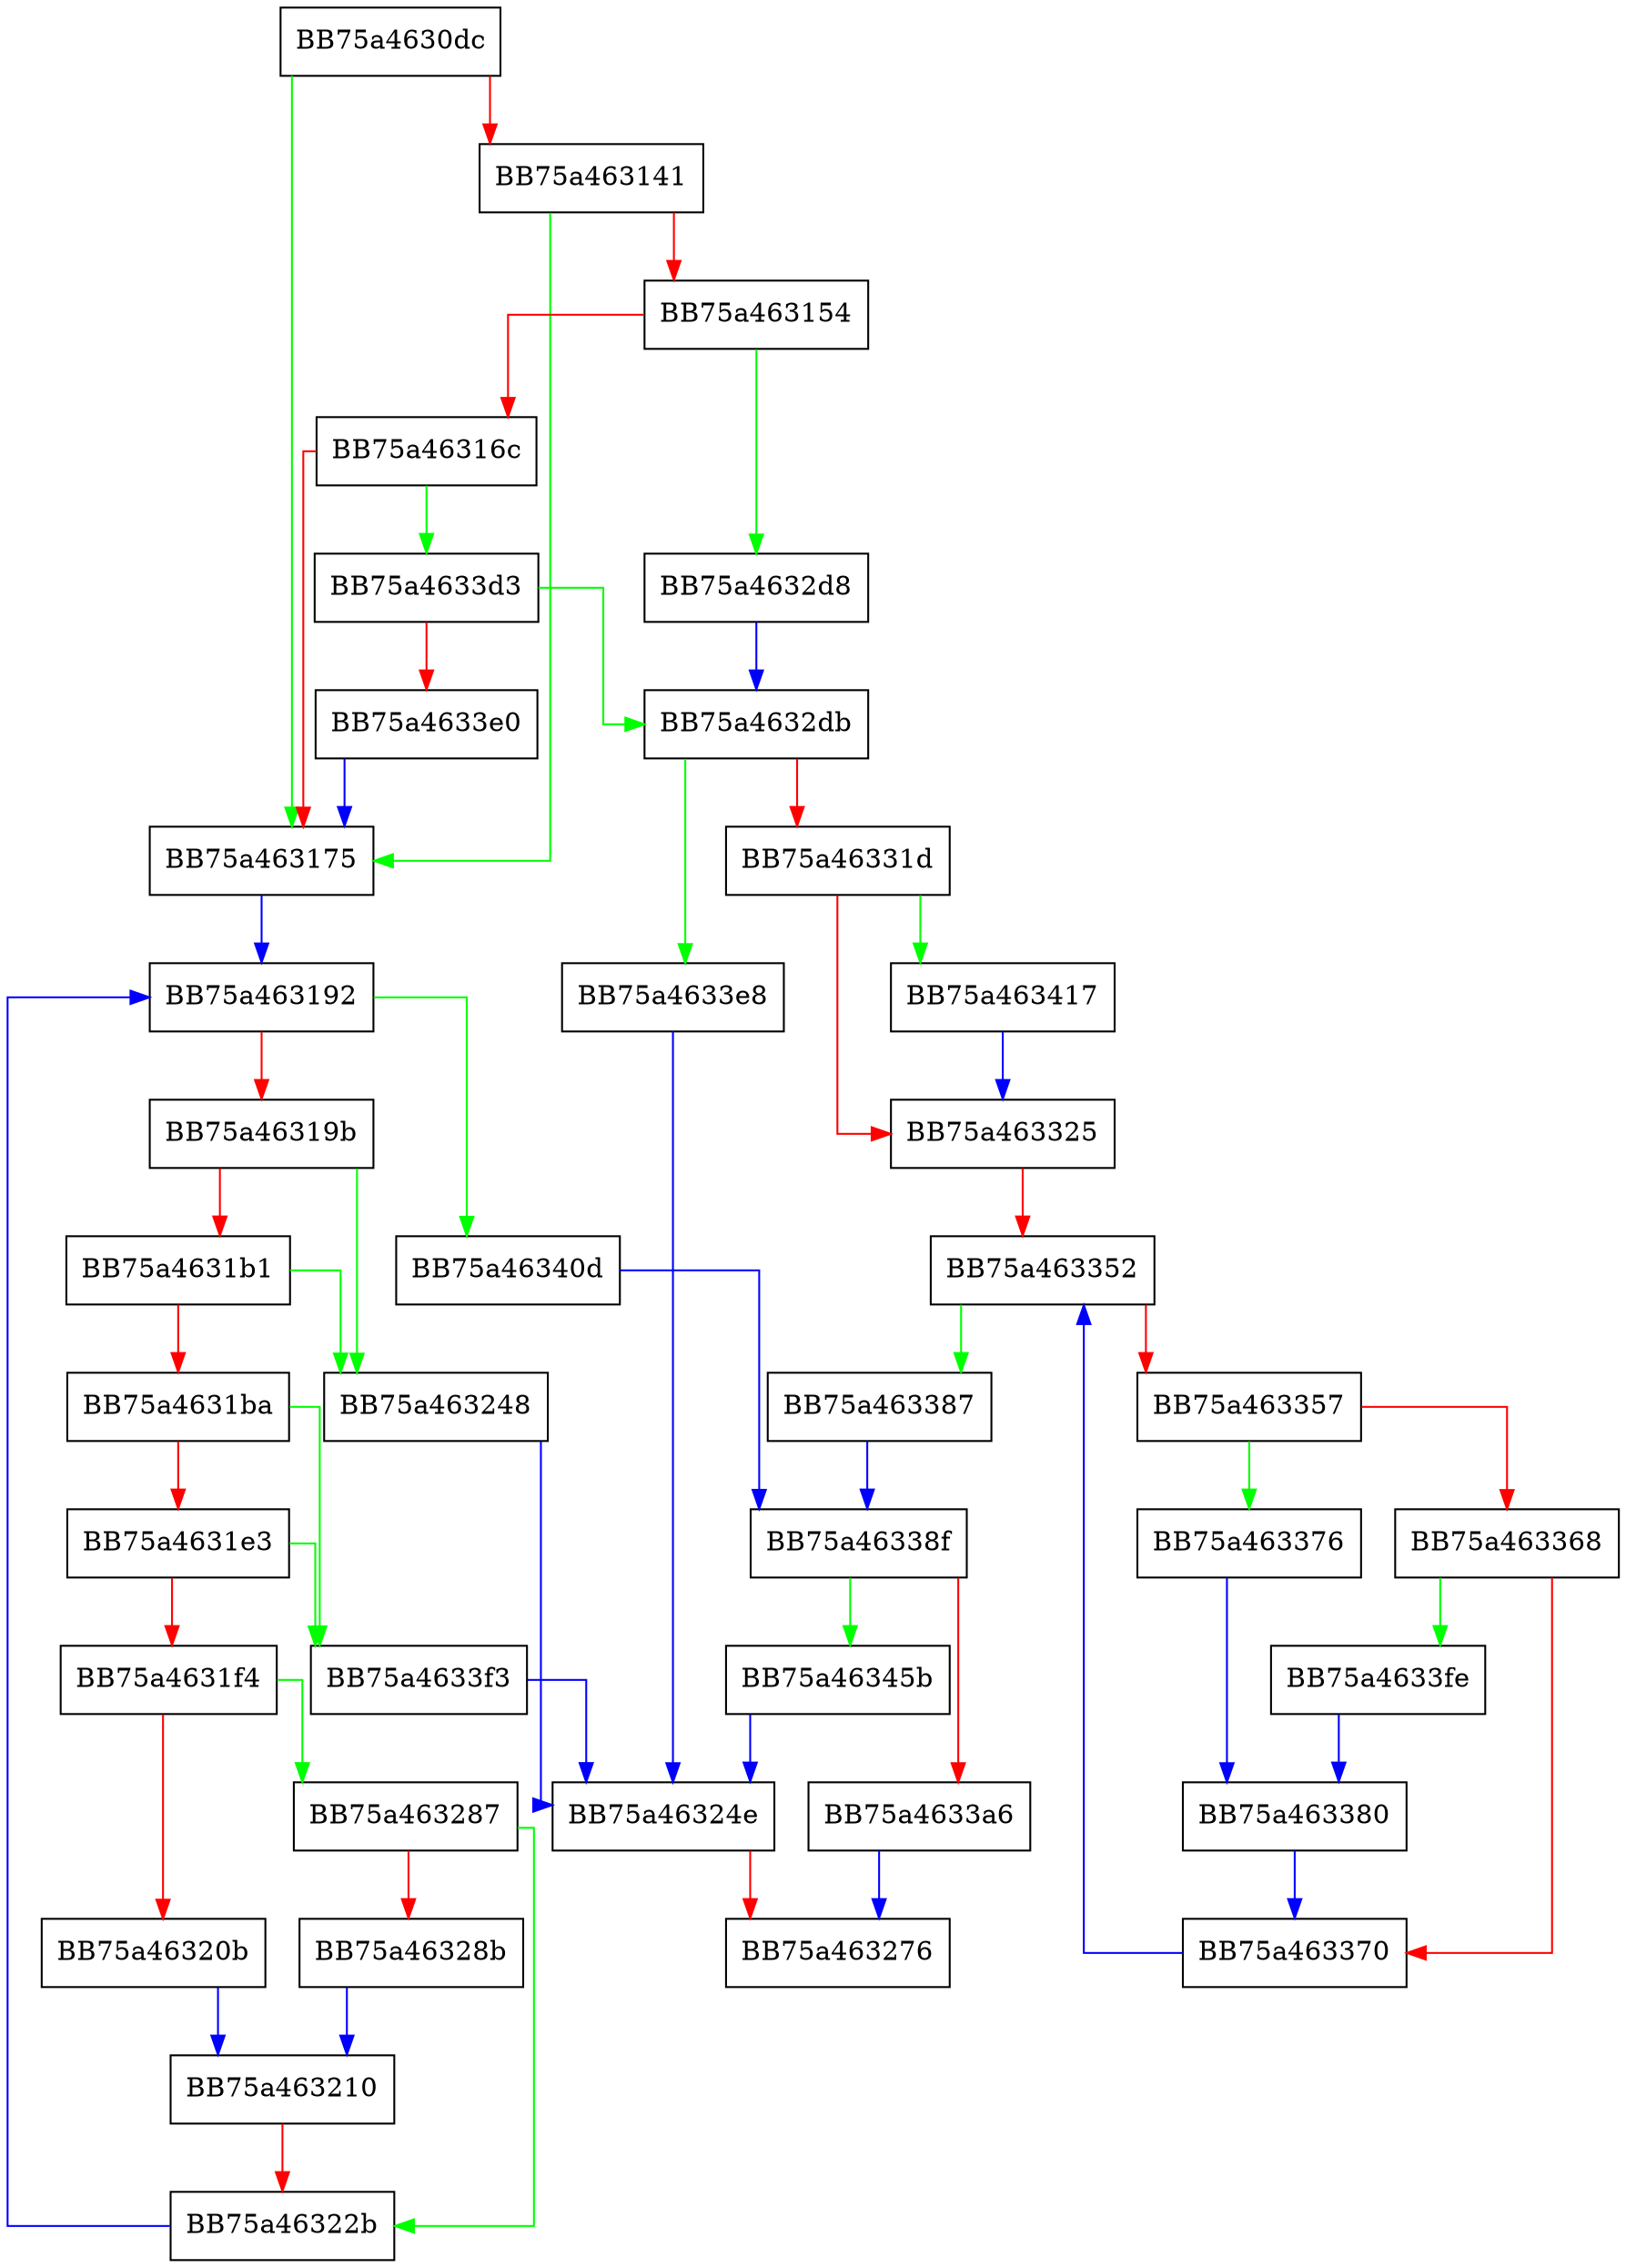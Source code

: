 digraph defragmentPage {
  node [shape="box"];
  graph [splines=ortho];
  BB75a4630dc -> BB75a463175 [color="green"];
  BB75a4630dc -> BB75a463141 [color="red"];
  BB75a463141 -> BB75a463175 [color="green"];
  BB75a463141 -> BB75a463154 [color="red"];
  BB75a463154 -> BB75a4632d8 [color="green"];
  BB75a463154 -> BB75a46316c [color="red"];
  BB75a46316c -> BB75a4633d3 [color="green"];
  BB75a46316c -> BB75a463175 [color="red"];
  BB75a463175 -> BB75a463192 [color="blue"];
  BB75a463192 -> BB75a46340d [color="green"];
  BB75a463192 -> BB75a46319b [color="red"];
  BB75a46319b -> BB75a463248 [color="green"];
  BB75a46319b -> BB75a4631b1 [color="red"];
  BB75a4631b1 -> BB75a463248 [color="green"];
  BB75a4631b1 -> BB75a4631ba [color="red"];
  BB75a4631ba -> BB75a4633f3 [color="green"];
  BB75a4631ba -> BB75a4631e3 [color="red"];
  BB75a4631e3 -> BB75a4633f3 [color="green"];
  BB75a4631e3 -> BB75a4631f4 [color="red"];
  BB75a4631f4 -> BB75a463287 [color="green"];
  BB75a4631f4 -> BB75a46320b [color="red"];
  BB75a46320b -> BB75a463210 [color="blue"];
  BB75a463210 -> BB75a46322b [color="red"];
  BB75a46322b -> BB75a463192 [color="blue"];
  BB75a463248 -> BB75a46324e [color="blue"];
  BB75a46324e -> BB75a463276 [color="red"];
  BB75a463287 -> BB75a46322b [color="green"];
  BB75a463287 -> BB75a46328b [color="red"];
  BB75a46328b -> BB75a463210 [color="blue"];
  BB75a4632d8 -> BB75a4632db [color="blue"];
  BB75a4632db -> BB75a4633e8 [color="green"];
  BB75a4632db -> BB75a46331d [color="red"];
  BB75a46331d -> BB75a463417 [color="green"];
  BB75a46331d -> BB75a463325 [color="red"];
  BB75a463325 -> BB75a463352 [color="red"];
  BB75a463352 -> BB75a463387 [color="green"];
  BB75a463352 -> BB75a463357 [color="red"];
  BB75a463357 -> BB75a463376 [color="green"];
  BB75a463357 -> BB75a463368 [color="red"];
  BB75a463368 -> BB75a4633fe [color="green"];
  BB75a463368 -> BB75a463370 [color="red"];
  BB75a463370 -> BB75a463352 [color="blue"];
  BB75a463376 -> BB75a463380 [color="blue"];
  BB75a463380 -> BB75a463370 [color="blue"];
  BB75a463387 -> BB75a46338f [color="blue"];
  BB75a46338f -> BB75a46345b [color="green"];
  BB75a46338f -> BB75a4633a6 [color="red"];
  BB75a4633a6 -> BB75a463276 [color="blue"];
  BB75a4633d3 -> BB75a4632db [color="green"];
  BB75a4633d3 -> BB75a4633e0 [color="red"];
  BB75a4633e0 -> BB75a463175 [color="blue"];
  BB75a4633e8 -> BB75a46324e [color="blue"];
  BB75a4633f3 -> BB75a46324e [color="blue"];
  BB75a4633fe -> BB75a463380 [color="blue"];
  BB75a46340d -> BB75a46338f [color="blue"];
  BB75a463417 -> BB75a463325 [color="blue"];
  BB75a46345b -> BB75a46324e [color="blue"];
}